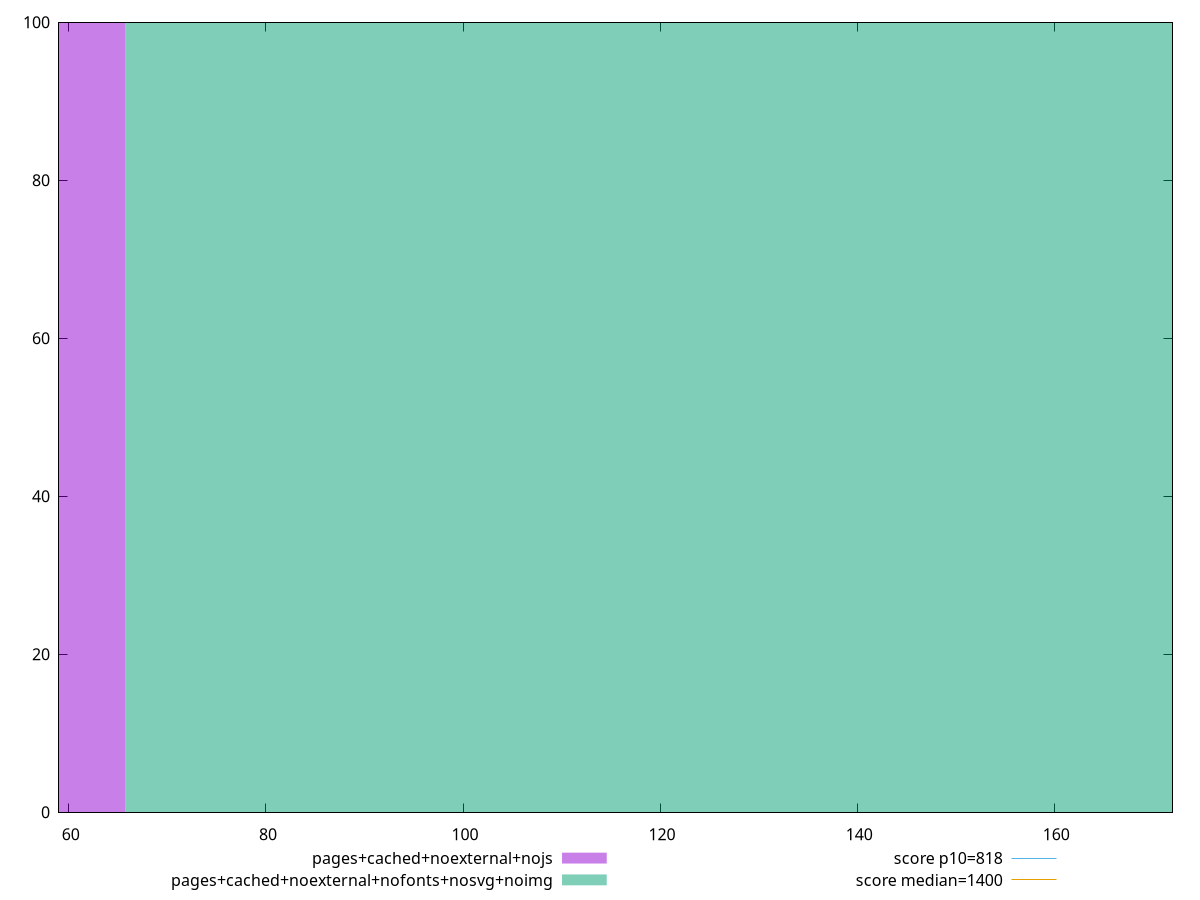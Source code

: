 reset

$pagesCachedNoexternalNojs <<EOF
0 100
EOF

$pagesCachedNoexternalNofontsNosvgNoimg <<EOF
131.46199612157284 100
EOF

set key outside below
set boxwidth 131.46199612157284
set xrange [59:172]
set yrange [0:100]
set style fill transparent solid 0.5 noborder

set parametric
set terminal svg size 640, 500 enhanced background rgb 'white'
set output "report_00007_2020-12-11T15:55:29.892Z/dom-size/comparison/histogram/10_vs_11.svg"

plot $pagesCachedNoexternalNojs title "pages+cached+noexternal+nojs" with boxes, \
     $pagesCachedNoexternalNofontsNosvgNoimg title "pages+cached+noexternal+nofonts+nosvg+noimg" with boxes, \
     818,t title "score p10=818", \
     1400,t title "score median=1400"

reset
